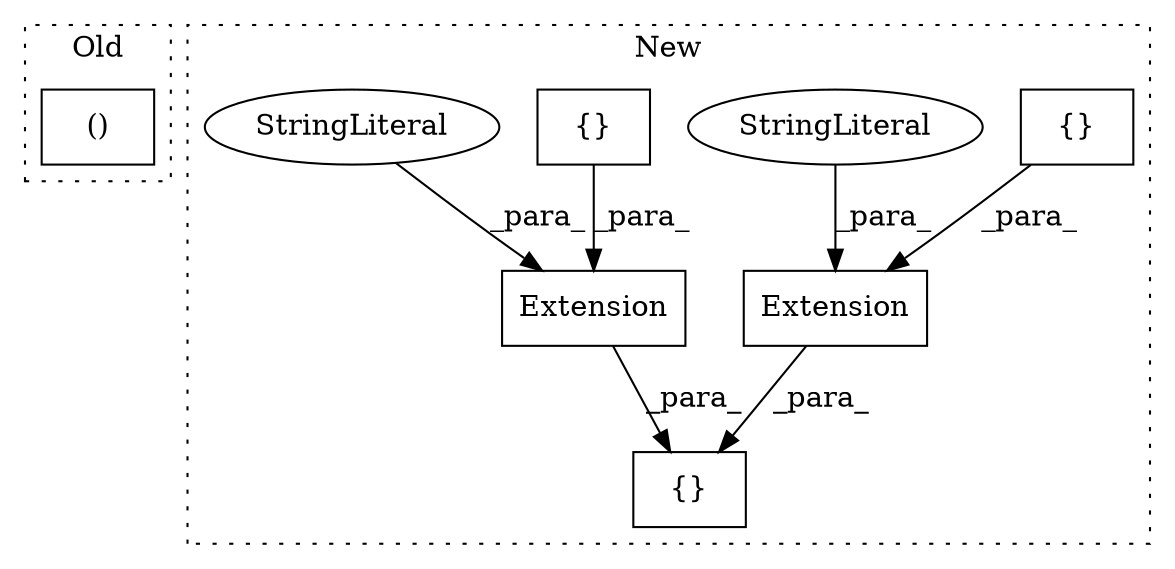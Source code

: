 digraph G {
subgraph cluster0 {
1 [label="()" a="106" s="290" l="159" shape="box"];
label = "Old";
style="dotted";
}
subgraph cluster1 {
2 [label="Extension" a="32" s="637,762" l="10,1" shape="box"];
3 [label="{}" a="4" s="739,761" l="1,1" shape="box"];
4 [label="StringLiteral" a="45" s="647" l="30" shape="ellipse"];
5 [label="{}" a="4" s="428,763" l="1,1" shape="box"];
6 [label="Extension" a="32" s="429,528" l="10,1" shape="box"];
7 [label="{}" a="4" s="505,527" l="1,1" shape="box"];
8 [label="StringLiteral" a="45" s="439" l="17" shape="ellipse"];
label = "New";
style="dotted";
}
2 -> 5 [label="_para_"];
3 -> 2 [label="_para_"];
4 -> 2 [label="_para_"];
6 -> 5 [label="_para_"];
7 -> 6 [label="_para_"];
8 -> 6 [label="_para_"];
}